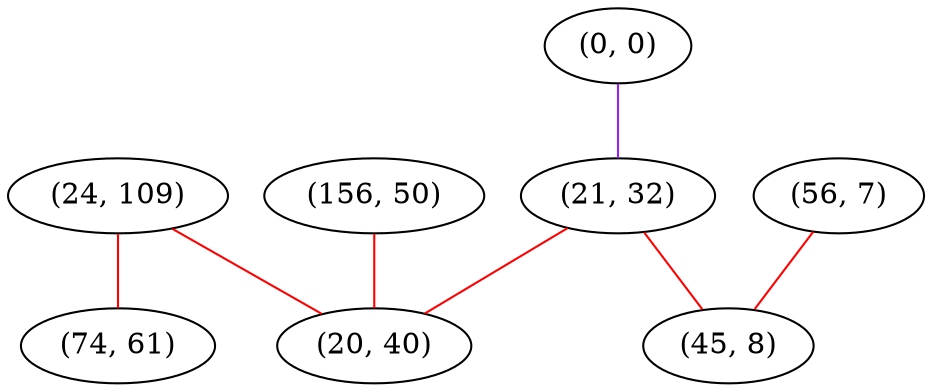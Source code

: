 graph "" {
"(156, 50)";
"(0, 0)";
"(21, 32)";
"(56, 7)";
"(24, 109)";
"(45, 8)";
"(20, 40)";
"(74, 61)";
"(156, 50)" -- "(20, 40)"  [color=red, key=0, weight=1];
"(0, 0)" -- "(21, 32)"  [color=purple, key=0, weight=4];
"(21, 32)" -- "(45, 8)"  [color=red, key=0, weight=1];
"(21, 32)" -- "(20, 40)"  [color=red, key=0, weight=1];
"(56, 7)" -- "(45, 8)"  [color=red, key=0, weight=1];
"(24, 109)" -- "(74, 61)"  [color=red, key=0, weight=1];
"(24, 109)" -- "(20, 40)"  [color=red, key=0, weight=1];
}
